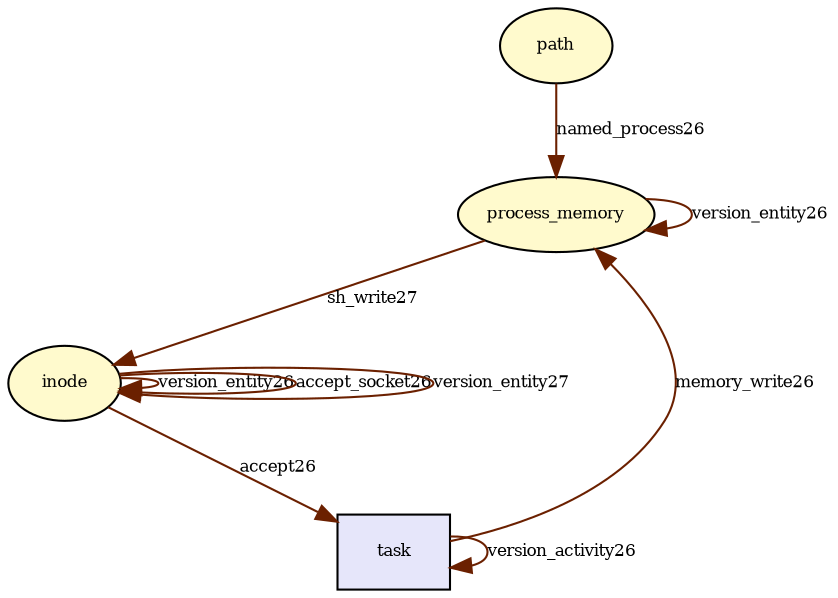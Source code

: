 digraph RGL__DirectedAdjacencyGraph {path[fontsize = 8,label = "path",shape = ellipse, fillcolor="#fffacd", style = filled]

process_memory[fontsize = 8,label = "process_memory",shape = ellipse, fillcolor="#fffacd", style = filled]

path -> process_memory[fontsize = 8,label = "named_process26", color="#6b2000"]

inode[fontsize = 8,label = "inode",shape = ellipse, fillcolor="#fffacd", style = filled]

inode -> inode[fontsize = 8,label = "version_entity26", color="#6b2000"]

inode -> inode[fontsize = 8,label = "accept_socket26", color="#6b2000"]

task[fontsize = 8,label = "task",shape = rectangle, fillcolor="#e6e6fa", style = filled]

task -> task[fontsize = 8,label = "version_activity26", color="#6b2000"]

inode -> task[fontsize = 8,label = "accept26", color="#6b2000"]

process_memory -> process_memory[fontsize = 8,label = "version_entity26", color="#6b2000"]

task -> process_memory[fontsize = 8,label = "memory_write26", color="#6b2000"]

inode -> inode[fontsize = 8,label = "version_entity27", color="#6b2000"]

process_memory -> inode[fontsize = 8,label = "sh_write27", color="#6b2000"]

}